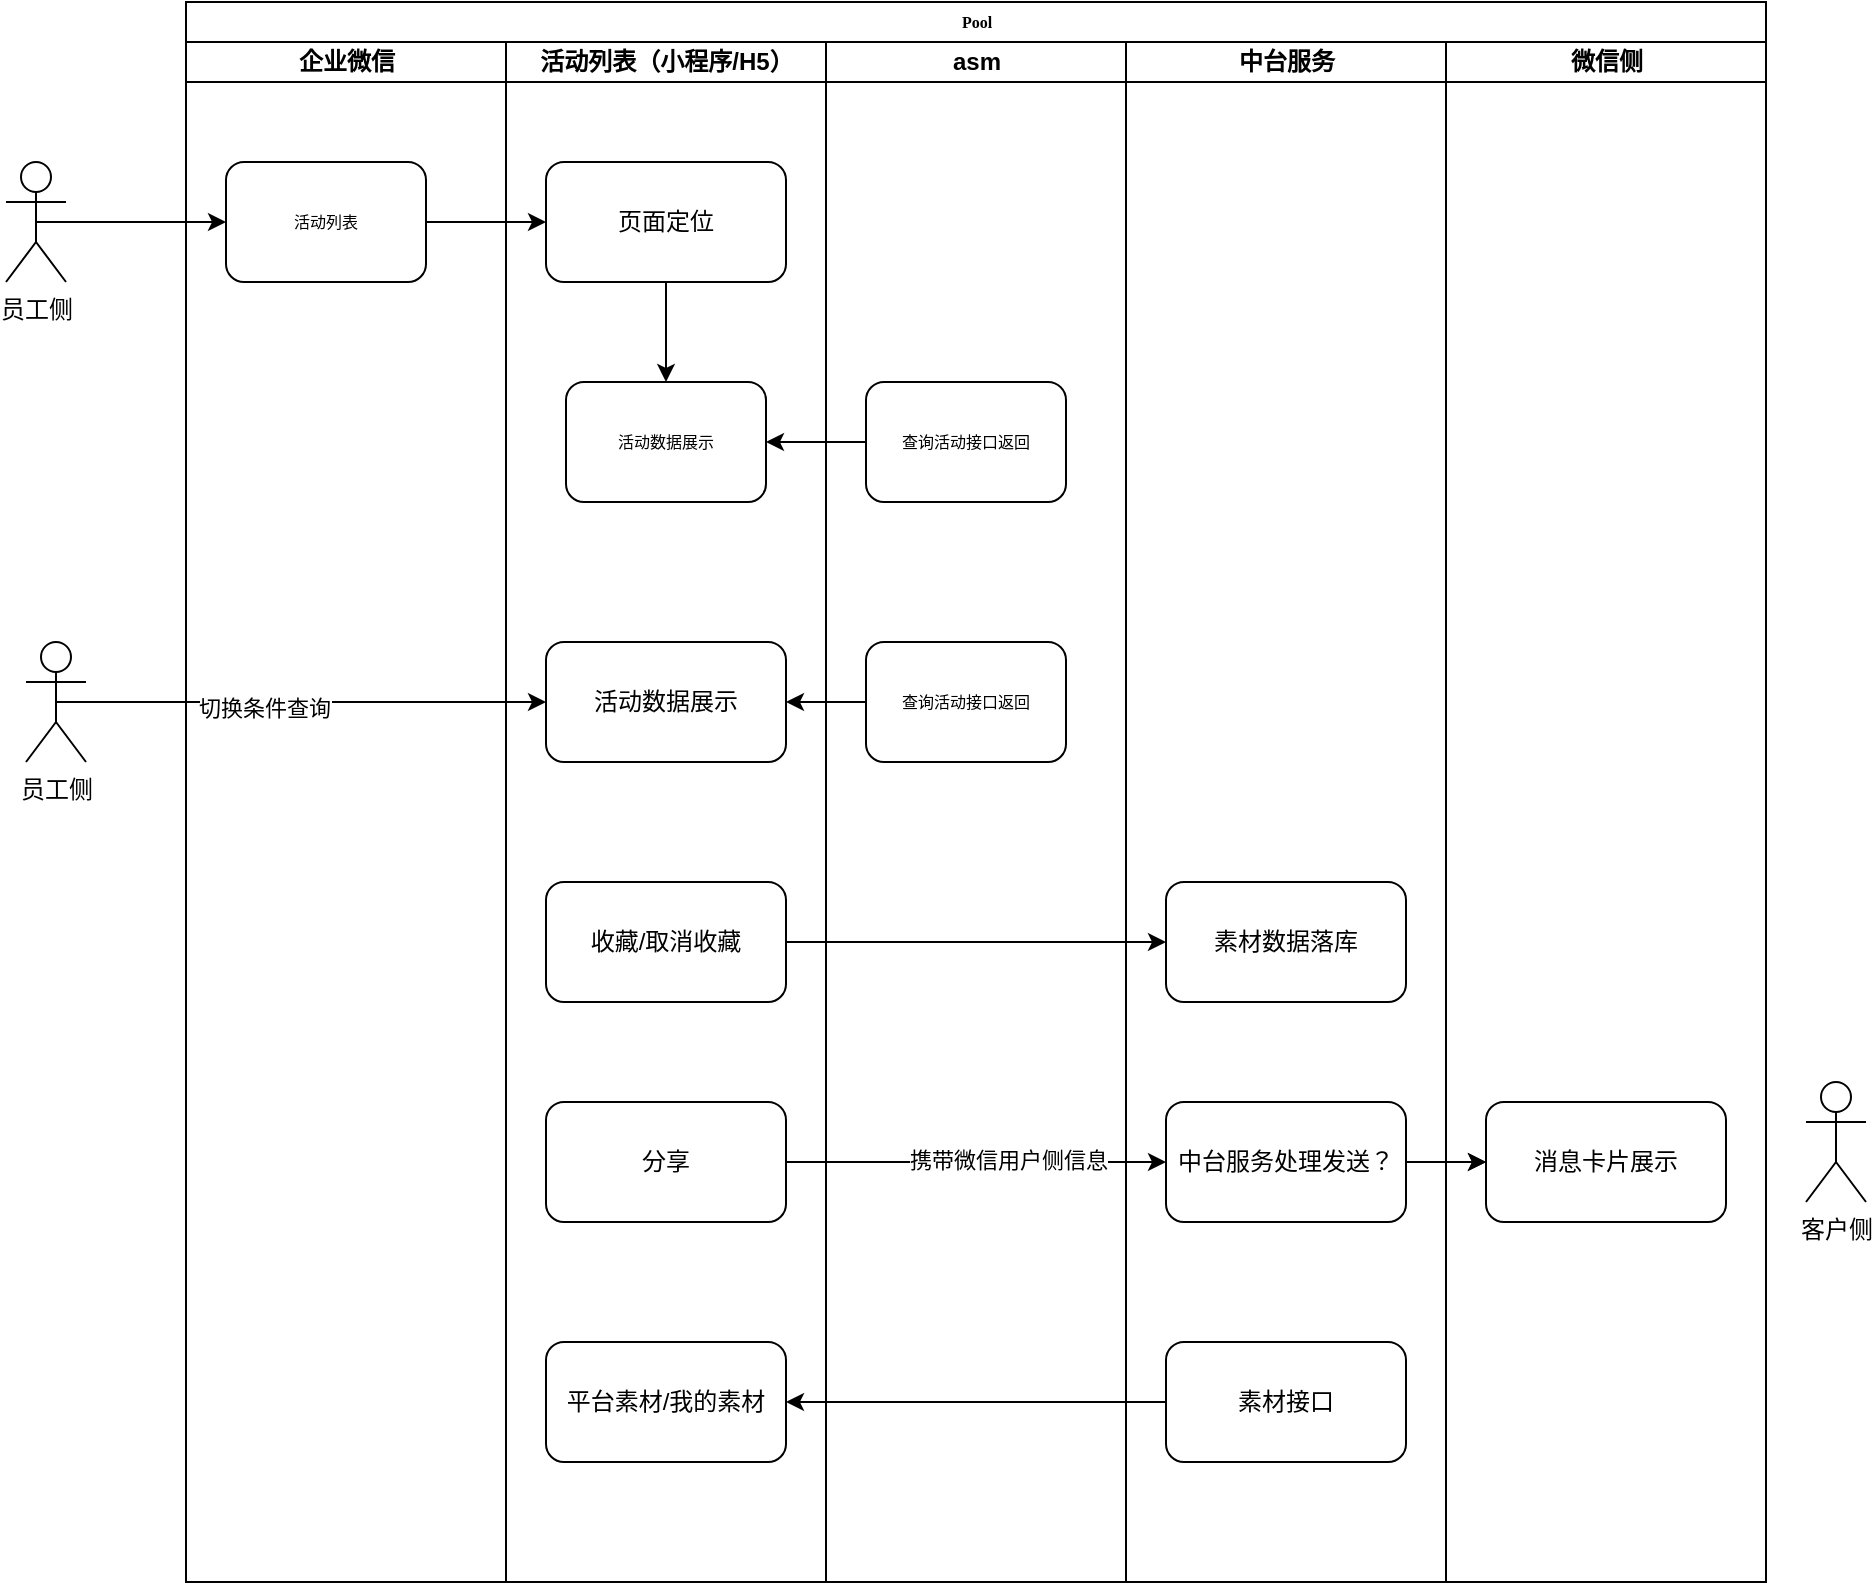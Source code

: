 <mxfile version="21.2.9" type="github">
  <diagram name="Page-1" id="74e2e168-ea6b-b213-b513-2b3c1d86103e">
    <mxGraphModel dx="794" dy="430" grid="1" gridSize="10" guides="1" tooltips="1" connect="1" arrows="1" fold="1" page="1" pageScale="1" pageWidth="1100" pageHeight="850" background="none" math="0" shadow="0">
      <root>
        <mxCell id="0" />
        <mxCell id="1" parent="0" />
        <mxCell id="77e6c97f196da883-1" value="Pool" style="swimlane;html=1;childLayout=stackLayout;startSize=20;rounded=0;shadow=0;labelBackgroundColor=none;strokeWidth=1;fontFamily=Verdana;fontSize=8;align=center;" parent="1" vertex="1">
          <mxGeometry x="380" y="60" width="790" height="790" as="geometry" />
        </mxCell>
        <mxCell id="77e6c97f196da883-2" value="企业微信" style="swimlane;html=1;startSize=20;" parent="77e6c97f196da883-1" vertex="1">
          <mxGeometry y="20" width="160" height="770" as="geometry" />
        </mxCell>
        <mxCell id="77e6c97f196da883-8" value="活动列表" style="rounded=1;whiteSpace=wrap;html=1;shadow=0;labelBackgroundColor=none;strokeWidth=1;fontFamily=Verdana;fontSize=8;align=center;" parent="77e6c97f196da883-2" vertex="1">
          <mxGeometry x="20" y="60" width="100" height="60" as="geometry" />
        </mxCell>
        <mxCell id="77e6c97f196da883-3" value="活动列表（小程序/H5）" style="swimlane;html=1;startSize=20;" parent="77e6c97f196da883-1" vertex="1">
          <mxGeometry x="160" y="20" width="160" height="770" as="geometry" />
        </mxCell>
        <mxCell id="77e6c97f196da883-11" value="活动数据展示" style="rounded=1;whiteSpace=wrap;html=1;shadow=0;labelBackgroundColor=none;strokeWidth=1;fontFamily=Verdana;fontSize=8;align=center;" parent="77e6c97f196da883-3" vertex="1">
          <mxGeometry x="30" y="170" width="100" height="60" as="geometry" />
        </mxCell>
        <mxCell id="KRW5WzVnKZkYhWClLN9M-7" style="edgeStyle=orthogonalEdgeStyle;rounded=0;orthogonalLoop=1;jettySize=auto;html=1;exitX=0.5;exitY=1;exitDx=0;exitDy=0;entryX=0.5;entryY=0;entryDx=0;entryDy=0;" edge="1" parent="77e6c97f196da883-3" source="KRW5WzVnKZkYhWClLN9M-5" target="77e6c97f196da883-11">
          <mxGeometry relative="1" as="geometry" />
        </mxCell>
        <mxCell id="KRW5WzVnKZkYhWClLN9M-5" value="页面定位" style="rounded=1;whiteSpace=wrap;html=1;" vertex="1" parent="77e6c97f196da883-3">
          <mxGeometry x="20" y="60" width="120" height="60" as="geometry" />
        </mxCell>
        <mxCell id="KRW5WzVnKZkYhWClLN9M-10" value="活动数据展示" style="rounded=1;whiteSpace=wrap;html=1;" vertex="1" parent="77e6c97f196da883-3">
          <mxGeometry x="20" y="300" width="120" height="60" as="geometry" />
        </mxCell>
        <mxCell id="KRW5WzVnKZkYhWClLN9M-17" value="收藏/取消收藏" style="rounded=1;whiteSpace=wrap;html=1;" vertex="1" parent="77e6c97f196da883-3">
          <mxGeometry x="20" y="420" width="120" height="60" as="geometry" />
        </mxCell>
        <mxCell id="KRW5WzVnKZkYhWClLN9M-25" value="分享" style="rounded=1;whiteSpace=wrap;html=1;" vertex="1" parent="77e6c97f196da883-3">
          <mxGeometry x="20" y="530" width="120" height="60" as="geometry" />
        </mxCell>
        <mxCell id="KRW5WzVnKZkYhWClLN9M-38" value="平台素材/我的素材" style="rounded=1;whiteSpace=wrap;html=1;" vertex="1" parent="77e6c97f196da883-3">
          <mxGeometry x="20" y="650" width="120" height="60" as="geometry" />
        </mxCell>
        <mxCell id="77e6c97f196da883-4" value="asm" style="swimlane;html=1;startSize=20;" parent="77e6c97f196da883-1" vertex="1">
          <mxGeometry x="320" y="20" width="150" height="770" as="geometry" />
        </mxCell>
        <mxCell id="77e6c97f196da883-12" value="查询活动接口返回" style="rounded=1;whiteSpace=wrap;html=1;shadow=0;labelBackgroundColor=none;strokeWidth=1;fontFamily=Verdana;fontSize=8;align=center;" parent="77e6c97f196da883-4" vertex="1">
          <mxGeometry x="20" y="170" width="100" height="60" as="geometry" />
        </mxCell>
        <mxCell id="KRW5WzVnKZkYhWClLN9M-15" value="查询活动接口返回" style="rounded=1;whiteSpace=wrap;html=1;shadow=0;labelBackgroundColor=none;strokeWidth=1;fontFamily=Verdana;fontSize=8;align=center;" vertex="1" parent="77e6c97f196da883-4">
          <mxGeometry x="20" y="300" width="100" height="60" as="geometry" />
        </mxCell>
        <mxCell id="KRW5WzVnKZkYhWClLN9M-6" style="edgeStyle=orthogonalEdgeStyle;rounded=0;orthogonalLoop=1;jettySize=auto;html=1;exitX=1;exitY=0.5;exitDx=0;exitDy=0;entryX=0;entryY=0.5;entryDx=0;entryDy=0;" edge="1" parent="77e6c97f196da883-1" source="77e6c97f196da883-8" target="KRW5WzVnKZkYhWClLN9M-5">
          <mxGeometry relative="1" as="geometry" />
        </mxCell>
        <mxCell id="KRW5WzVnKZkYhWClLN9M-8" style="edgeStyle=orthogonalEdgeStyle;rounded=0;orthogonalLoop=1;jettySize=auto;html=1;exitX=0;exitY=0.5;exitDx=0;exitDy=0;entryX=1;entryY=0.5;entryDx=0;entryDy=0;" edge="1" parent="77e6c97f196da883-1" source="77e6c97f196da883-12" target="77e6c97f196da883-11">
          <mxGeometry relative="1" as="geometry" />
        </mxCell>
        <mxCell id="KRW5WzVnKZkYhWClLN9M-16" style="edgeStyle=orthogonalEdgeStyle;rounded=0;orthogonalLoop=1;jettySize=auto;html=1;exitX=0;exitY=0.5;exitDx=0;exitDy=0;entryX=1;entryY=0.5;entryDx=0;entryDy=0;" edge="1" parent="77e6c97f196da883-1" source="KRW5WzVnKZkYhWClLN9M-15" target="KRW5WzVnKZkYhWClLN9M-10">
          <mxGeometry relative="1" as="geometry" />
        </mxCell>
        <mxCell id="KRW5WzVnKZkYhWClLN9M-18" value="中台服务" style="swimlane;html=1;startSize=20;" vertex="1" parent="77e6c97f196da883-1">
          <mxGeometry x="470" y="20" width="160" height="770" as="geometry" />
        </mxCell>
        <mxCell id="KRW5WzVnKZkYhWClLN9M-21" value="素材数据落库" style="rounded=1;whiteSpace=wrap;html=1;" vertex="1" parent="KRW5WzVnKZkYhWClLN9M-18">
          <mxGeometry x="20" y="420" width="120" height="60" as="geometry" />
        </mxCell>
        <mxCell id="KRW5WzVnKZkYhWClLN9M-28" value="中台服务处理发送？" style="rounded=1;whiteSpace=wrap;html=1;" vertex="1" parent="KRW5WzVnKZkYhWClLN9M-18">
          <mxGeometry x="20" y="530" width="120" height="60" as="geometry" />
        </mxCell>
        <mxCell id="KRW5WzVnKZkYhWClLN9M-39" value="素材接口" style="rounded=1;whiteSpace=wrap;html=1;" vertex="1" parent="KRW5WzVnKZkYhWClLN9M-18">
          <mxGeometry x="20" y="650" width="120" height="60" as="geometry" />
        </mxCell>
        <mxCell id="KRW5WzVnKZkYhWClLN9M-22" style="edgeStyle=orthogonalEdgeStyle;rounded=0;orthogonalLoop=1;jettySize=auto;html=1;exitX=1;exitY=0.5;exitDx=0;exitDy=0;entryX=0;entryY=0.5;entryDx=0;entryDy=0;" edge="1" parent="77e6c97f196da883-1" source="KRW5WzVnKZkYhWClLN9M-17" target="KRW5WzVnKZkYhWClLN9M-21">
          <mxGeometry relative="1" as="geometry" />
        </mxCell>
        <mxCell id="KRW5WzVnKZkYhWClLN9M-23" value="微信侧" style="swimlane;html=1;startSize=20;" vertex="1" parent="77e6c97f196da883-1">
          <mxGeometry x="630" y="20" width="160" height="770" as="geometry" />
        </mxCell>
        <mxCell id="KRW5WzVnKZkYhWClLN9M-30" value="消息卡片展示" style="rounded=1;whiteSpace=wrap;html=1;" vertex="1" parent="KRW5WzVnKZkYhWClLN9M-23">
          <mxGeometry x="20" y="530" width="120" height="60" as="geometry" />
        </mxCell>
        <mxCell id="KRW5WzVnKZkYhWClLN9M-29" style="edgeStyle=orthogonalEdgeStyle;rounded=0;orthogonalLoop=1;jettySize=auto;html=1;exitX=1;exitY=0.5;exitDx=0;exitDy=0;entryX=0;entryY=0.5;entryDx=0;entryDy=0;labelBorderColor=default;" edge="1" parent="77e6c97f196da883-1" source="KRW5WzVnKZkYhWClLN9M-25" target="KRW5WzVnKZkYhWClLN9M-28">
          <mxGeometry relative="1" as="geometry" />
        </mxCell>
        <mxCell id="KRW5WzVnKZkYhWClLN9M-34" value="携带微信用户侧信息" style="edgeLabel;html=1;align=center;verticalAlign=middle;resizable=0;points=[];" vertex="1" connectable="0" parent="KRW5WzVnKZkYhWClLN9M-29">
          <mxGeometry x="0.165" y="1" relative="1" as="geometry">
            <mxPoint as="offset" />
          </mxGeometry>
        </mxCell>
        <mxCell id="KRW5WzVnKZkYhWClLN9M-33" style="edgeStyle=orthogonalEdgeStyle;rounded=0;orthogonalLoop=1;jettySize=auto;html=1;exitX=1;exitY=0.5;exitDx=0;exitDy=0;entryX=0;entryY=0.5;entryDx=0;entryDy=0;" edge="1" parent="77e6c97f196da883-1" source="KRW5WzVnKZkYhWClLN9M-28" target="KRW5WzVnKZkYhWClLN9M-30">
          <mxGeometry relative="1" as="geometry" />
        </mxCell>
        <mxCell id="KRW5WzVnKZkYhWClLN9M-35" value="" style="edgeStyle=orthogonalEdgeStyle;rounded=0;orthogonalLoop=1;jettySize=auto;html=1;" edge="1" parent="77e6c97f196da883-1" source="KRW5WzVnKZkYhWClLN9M-28" target="KRW5WzVnKZkYhWClLN9M-30">
          <mxGeometry relative="1" as="geometry" />
        </mxCell>
        <mxCell id="KRW5WzVnKZkYhWClLN9M-40" style="edgeStyle=orthogonalEdgeStyle;rounded=0;orthogonalLoop=1;jettySize=auto;html=1;exitX=0;exitY=0.5;exitDx=0;exitDy=0;entryX=1;entryY=0.5;entryDx=0;entryDy=0;" edge="1" parent="77e6c97f196da883-1" source="KRW5WzVnKZkYhWClLN9M-39" target="KRW5WzVnKZkYhWClLN9M-38">
          <mxGeometry relative="1" as="geometry" />
        </mxCell>
        <mxCell id="KRW5WzVnKZkYhWClLN9M-3" style="edgeStyle=orthogonalEdgeStyle;rounded=0;orthogonalLoop=1;jettySize=auto;html=1;exitX=0.5;exitY=0.5;exitDx=0;exitDy=0;exitPerimeter=0;entryX=0;entryY=0.5;entryDx=0;entryDy=0;" edge="1" parent="1" source="KRW5WzVnKZkYhWClLN9M-1" target="77e6c97f196da883-8">
          <mxGeometry relative="1" as="geometry" />
        </mxCell>
        <mxCell id="KRW5WzVnKZkYhWClLN9M-1" value="员工侧" style="shape=umlActor;verticalLabelPosition=bottom;verticalAlign=top;html=1;outlineConnect=0;" vertex="1" parent="1">
          <mxGeometry x="290" y="140" width="30" height="60" as="geometry" />
        </mxCell>
        <mxCell id="KRW5WzVnKZkYhWClLN9M-13" style="edgeStyle=orthogonalEdgeStyle;rounded=0;orthogonalLoop=1;jettySize=auto;html=1;exitX=0.5;exitY=0.5;exitDx=0;exitDy=0;exitPerimeter=0;entryX=0;entryY=0.5;entryDx=0;entryDy=0;" edge="1" parent="1" source="KRW5WzVnKZkYhWClLN9M-11" target="KRW5WzVnKZkYhWClLN9M-10">
          <mxGeometry relative="1" as="geometry" />
        </mxCell>
        <mxCell id="KRW5WzVnKZkYhWClLN9M-14" value="切换条件查询" style="edgeLabel;html=1;align=center;verticalAlign=middle;resizable=0;points=[];" vertex="1" connectable="0" parent="KRW5WzVnKZkYhWClLN9M-13">
          <mxGeometry x="-0.154" y="-3" relative="1" as="geometry">
            <mxPoint as="offset" />
          </mxGeometry>
        </mxCell>
        <mxCell id="KRW5WzVnKZkYhWClLN9M-11" value="员工侧" style="shape=umlActor;verticalLabelPosition=bottom;verticalAlign=top;html=1;outlineConnect=0;" vertex="1" parent="1">
          <mxGeometry x="300" y="380" width="30" height="60" as="geometry" />
        </mxCell>
        <mxCell id="KRW5WzVnKZkYhWClLN9M-37" value="客户侧" style="shape=umlActor;verticalLabelPosition=bottom;verticalAlign=top;html=1;outlineConnect=0;" vertex="1" parent="1">
          <mxGeometry x="1190" y="600" width="30" height="60" as="geometry" />
        </mxCell>
      </root>
    </mxGraphModel>
  </diagram>
</mxfile>
